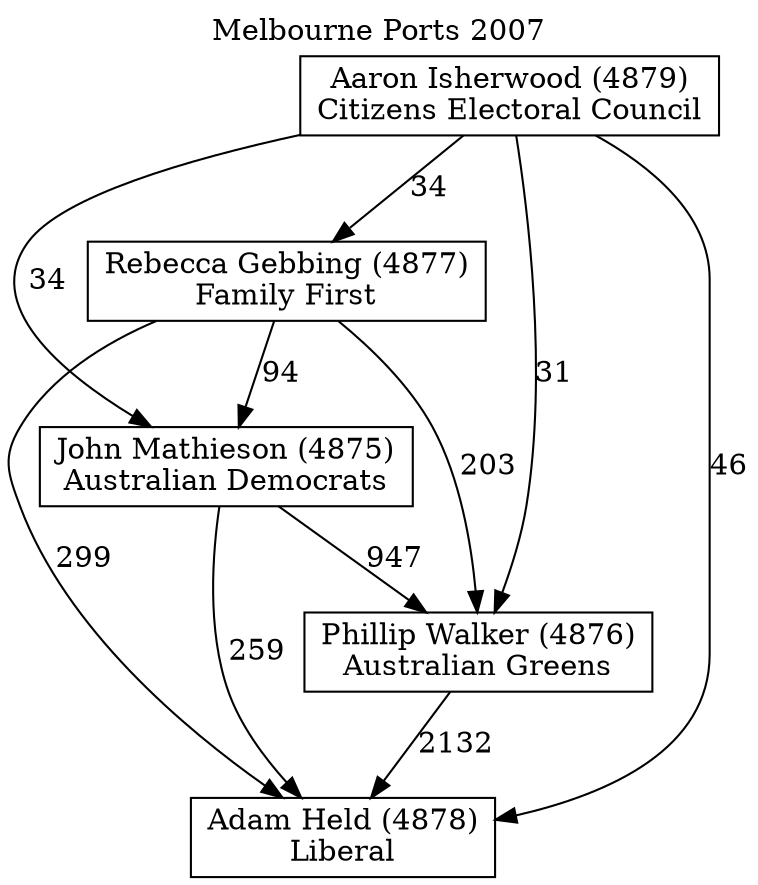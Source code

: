 // House preference flow
digraph "Adam Held (4878)_Melbourne Ports_2007" {
	graph [label="Melbourne Ports 2007" labelloc=t mclimit=10]
	node [shape=box]
	"Adam Held (4878)" [label="Adam Held (4878)
Liberal"]
	"Phillip Walker (4876)" [label="Phillip Walker (4876)
Australian Greens"]
	"John Mathieson (4875)" [label="John Mathieson (4875)
Australian Democrats"]
	"Rebecca Gebbing (4877)" [label="Rebecca Gebbing (4877)
Family First"]
	"Aaron Isherwood (4879)" [label="Aaron Isherwood (4879)
Citizens Electoral Council"]
	"Phillip Walker (4876)" -> "Adam Held (4878)" [label=2132]
	"John Mathieson (4875)" -> "Phillip Walker (4876)" [label=947]
	"Rebecca Gebbing (4877)" -> "John Mathieson (4875)" [label=94]
	"Aaron Isherwood (4879)" -> "Rebecca Gebbing (4877)" [label=34]
	"John Mathieson (4875)" -> "Adam Held (4878)" [label=259]
	"Rebecca Gebbing (4877)" -> "Adam Held (4878)" [label=299]
	"Aaron Isherwood (4879)" -> "Adam Held (4878)" [label=46]
	"Aaron Isherwood (4879)" -> "John Mathieson (4875)" [label=34]
	"Rebecca Gebbing (4877)" -> "Phillip Walker (4876)" [label=203]
	"Aaron Isherwood (4879)" -> "Phillip Walker (4876)" [label=31]
}

